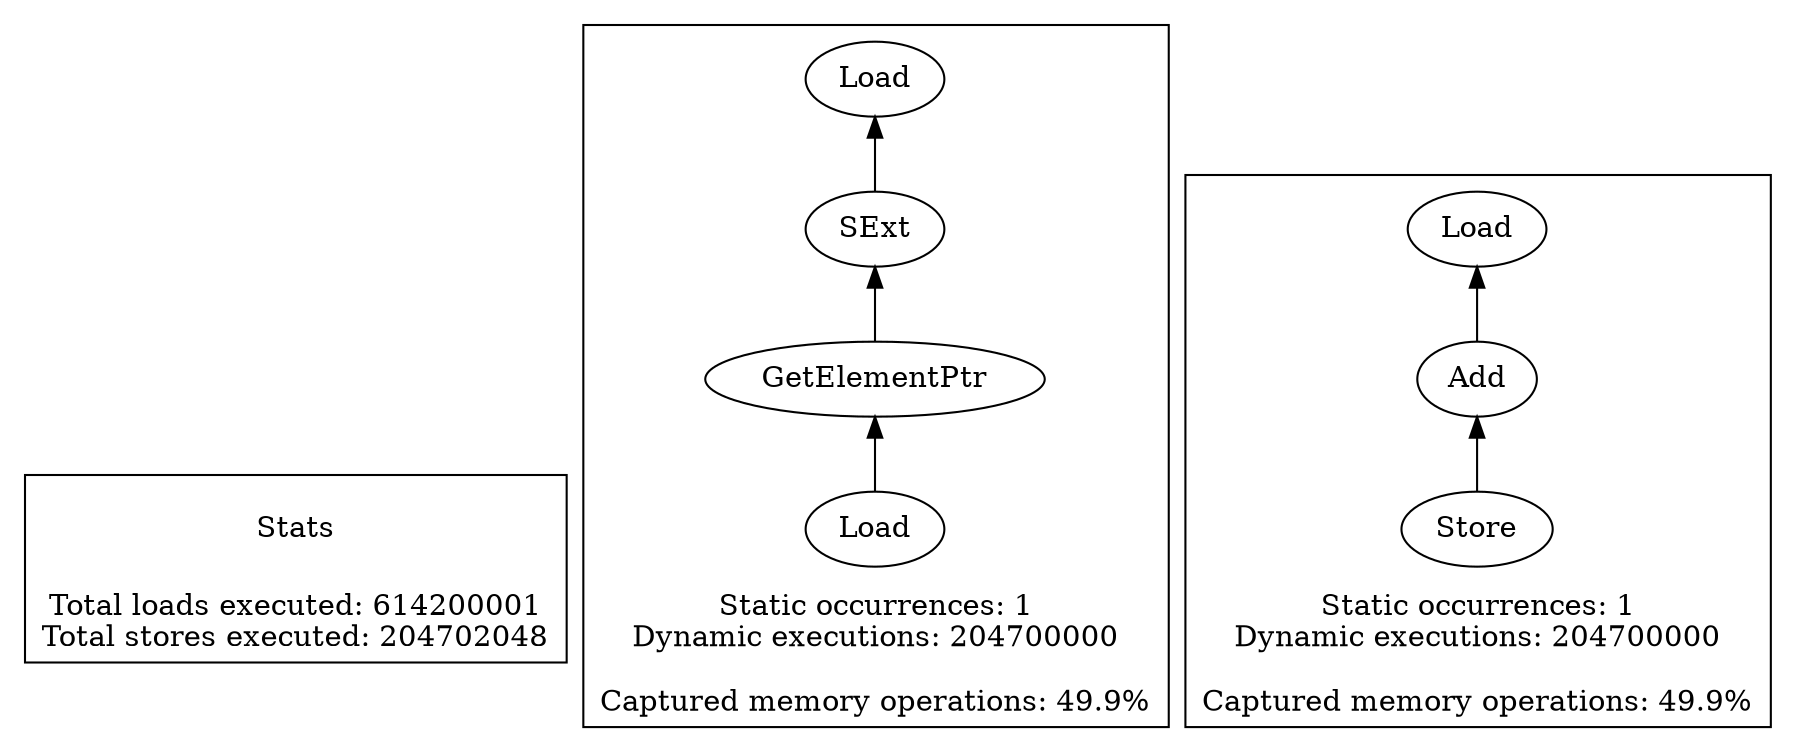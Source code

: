strict digraph {
rankdir=BT
subgraph {
Stats [shape=plaintext]
cluster=true
label="Total loads executed: 614200001\nTotal stores executed: 204702048"
}
subgraph {
"0_19" [label="GetElementPtr"]
"0_18" [label="SExt"]
"0_19" -> "0_18"
{
rank=min
comment=<Ids: 20>
"0_20" [label="Load"]
}
"0_20" -> "0_19"
"0_17" [label="Load"]
"0_18" -> "0_17"
cluster=true
label="Static occurrences: 1\nDynamic executions: 204700000\n\nCaptured memory operations: 49.9%"
}
subgraph {
"1_1" [label="Add"]
"1_0" [label="Load"]
"1_1" -> "1_0"
{
rank=min
comment=<Ids: 2>
"1_2" [label="Store"]
}
"1_2" -> "1_1"
cluster=true
label="Static occurrences: 1\nDynamic executions: 204700000\n\nCaptured memory operations: 49.9%"
}
}
